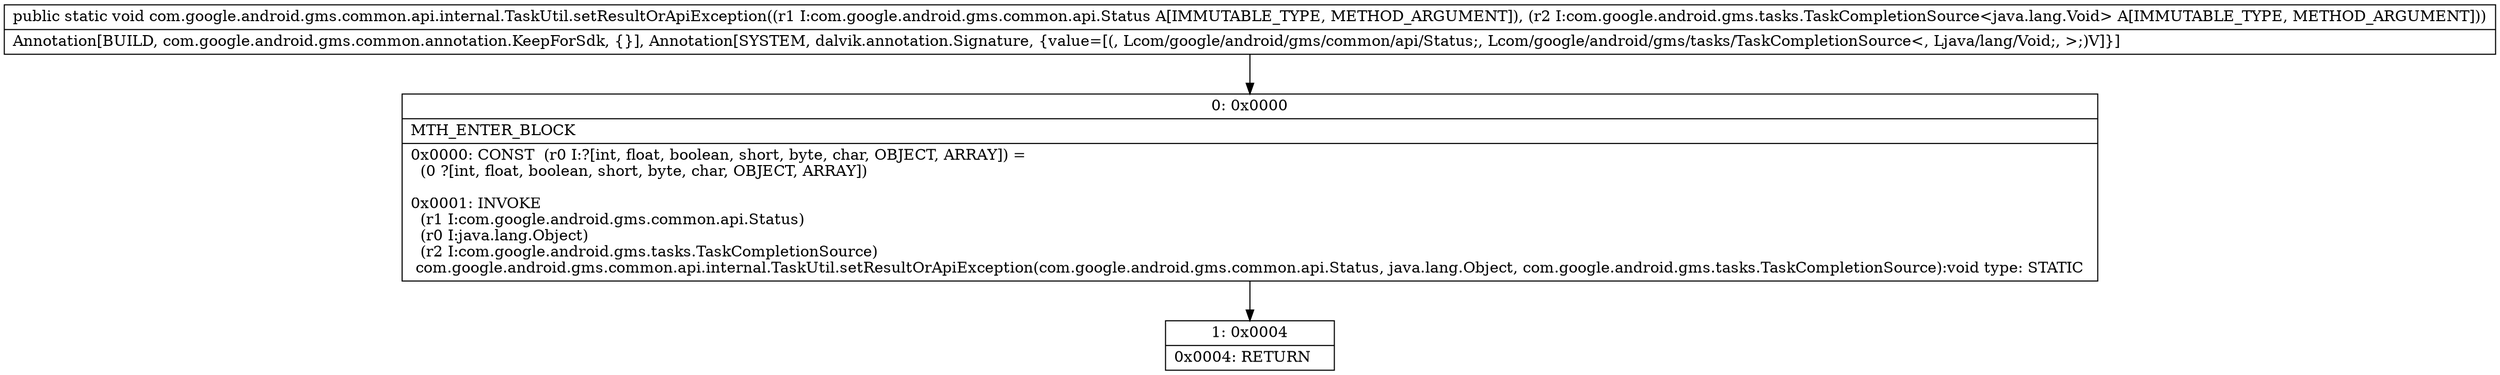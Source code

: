 digraph "CFG forcom.google.android.gms.common.api.internal.TaskUtil.setResultOrApiException(Lcom\/google\/android\/gms\/common\/api\/Status;Lcom\/google\/android\/gms\/tasks\/TaskCompletionSource;)V" {
Node_0 [shape=record,label="{0\:\ 0x0000|MTH_ENTER_BLOCK\l|0x0000: CONST  (r0 I:?[int, float, boolean, short, byte, char, OBJECT, ARRAY]) = \l  (0 ?[int, float, boolean, short, byte, char, OBJECT, ARRAY])\l \l0x0001: INVOKE  \l  (r1 I:com.google.android.gms.common.api.Status)\l  (r0 I:java.lang.Object)\l  (r2 I:com.google.android.gms.tasks.TaskCompletionSource)\l com.google.android.gms.common.api.internal.TaskUtil.setResultOrApiException(com.google.android.gms.common.api.Status, java.lang.Object, com.google.android.gms.tasks.TaskCompletionSource):void type: STATIC \l}"];
Node_1 [shape=record,label="{1\:\ 0x0004|0x0004: RETURN   \l}"];
MethodNode[shape=record,label="{public static void com.google.android.gms.common.api.internal.TaskUtil.setResultOrApiException((r1 I:com.google.android.gms.common.api.Status A[IMMUTABLE_TYPE, METHOD_ARGUMENT]), (r2 I:com.google.android.gms.tasks.TaskCompletionSource\<java.lang.Void\> A[IMMUTABLE_TYPE, METHOD_ARGUMENT]))  | Annotation[BUILD, com.google.android.gms.common.annotation.KeepForSdk, \{\}], Annotation[SYSTEM, dalvik.annotation.Signature, \{value=[(, Lcom\/google\/android\/gms\/common\/api\/Status;, Lcom\/google\/android\/gms\/tasks\/TaskCompletionSource\<, Ljava\/lang\/Void;, \>;)V]\}]\l}"];
MethodNode -> Node_0;
Node_0 -> Node_1;
}

